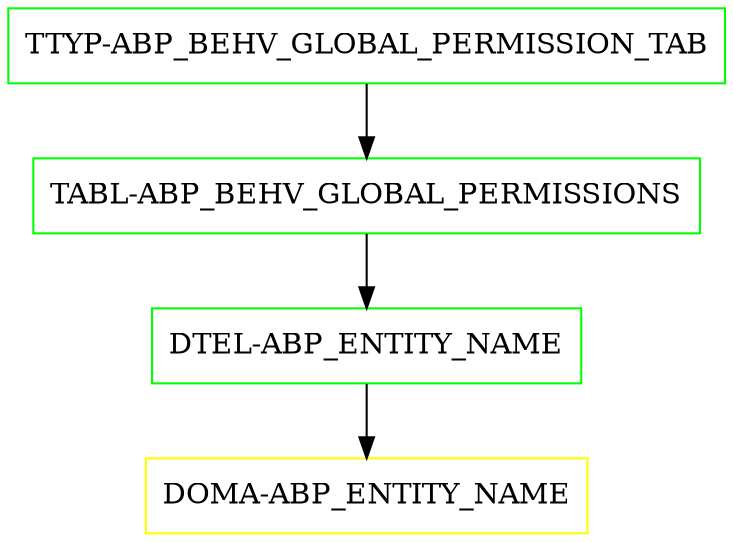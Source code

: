 digraph G {
  "TTYP-ABP_BEHV_GLOBAL_PERMISSION_TAB" [shape=box,color=green];
  "TABL-ABP_BEHV_GLOBAL_PERMISSIONS" [shape=box,color=green,URL="./TABL_ABP_BEHV_GLOBAL_PERMISSIONS.html"];
  "DTEL-ABP_ENTITY_NAME" [shape=box,color=green,URL="./DTEL_ABP_ENTITY_NAME.html"];
  "DOMA-ABP_ENTITY_NAME" [shape=box,color=yellow,URL="./DOMA_ABP_ENTITY_NAME.html"];
  "TTYP-ABP_BEHV_GLOBAL_PERMISSION_TAB" -> "TABL-ABP_BEHV_GLOBAL_PERMISSIONS";
  "TABL-ABP_BEHV_GLOBAL_PERMISSIONS" -> "DTEL-ABP_ENTITY_NAME";
  "DTEL-ABP_ENTITY_NAME" -> "DOMA-ABP_ENTITY_NAME";
}
